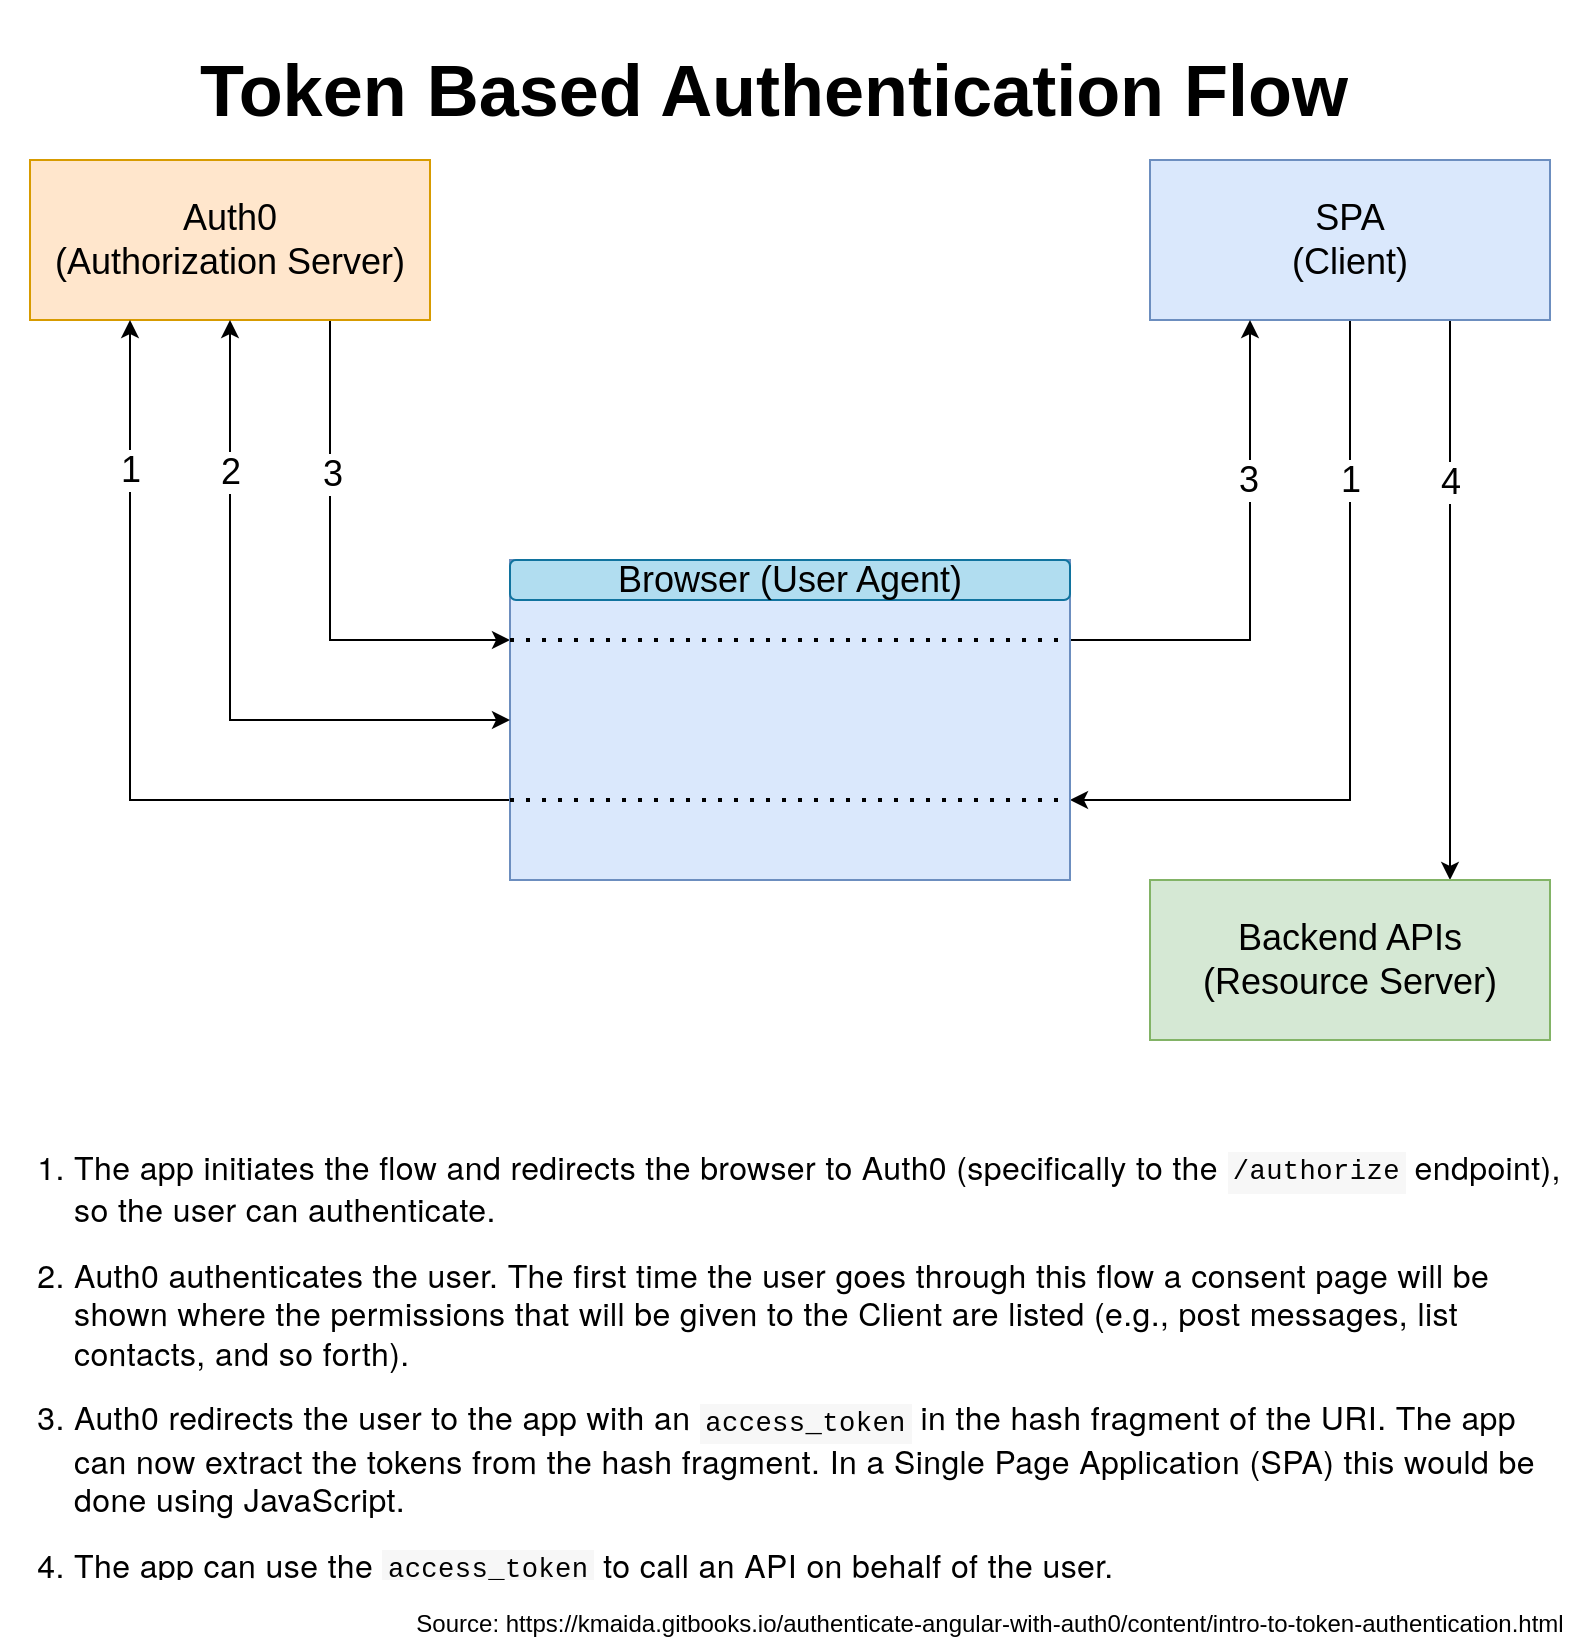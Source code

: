<mxfile version="17.4.0" type="github">
  <diagram id="2D8r_E-0RihEFsOVlYVm" name="Page-1">
    <mxGraphModel dx="1038" dy="588" grid="1" gridSize="10" guides="1" tooltips="1" connect="1" arrows="1" fold="1" page="1" pageScale="1" pageWidth="850" pageHeight="1100" math="0" shadow="0">
      <root>
        <mxCell id="0" />
        <mxCell id="1" parent="0" />
        <mxCell id="E4T6ohRMV8p7hEPFgj1p-32" style="edgeStyle=orthogonalEdgeStyle;rounded=0;orthogonalLoop=1;jettySize=auto;html=1;exitX=0.75;exitY=1;exitDx=0;exitDy=0;entryX=0;entryY=0.25;entryDx=0;entryDy=0;fontSize=20;" edge="1" parent="1" source="E4T6ohRMV8p7hEPFgj1p-5" target="E4T6ohRMV8p7hEPFgj1p-28">
          <mxGeometry relative="1" as="geometry" />
        </mxCell>
        <mxCell id="E4T6ohRMV8p7hEPFgj1p-42" value="3" style="edgeLabel;html=1;align=center;verticalAlign=middle;resizable=0;points=[];fontSize=18;" vertex="1" connectable="0" parent="E4T6ohRMV8p7hEPFgj1p-32">
          <mxGeometry x="-0.188" y="1" relative="1" as="geometry">
            <mxPoint y="-25" as="offset" />
          </mxGeometry>
        </mxCell>
        <mxCell id="E4T6ohRMV8p7hEPFgj1p-5" value="&lt;div style=&quot;font-size: 18px&quot;&gt;&lt;span&gt;&lt;font style=&quot;font-size: 18px&quot;&gt;Auth0&lt;/font&gt;&lt;/span&gt;&lt;/div&gt;&lt;div style=&quot;font-size: 18px&quot;&gt;&lt;span&gt;&lt;font style=&quot;font-size: 18px&quot;&gt;(Authorization Server)&lt;/font&gt;&lt;/span&gt;&lt;/div&gt;" style="rounded=0;whiteSpace=wrap;html=1;fontSize=14;fillColor=#ffe6cc;strokeColor=#d79b00;align=center;" vertex="1" parent="1">
          <mxGeometry x="45" y="80" width="200" height="80" as="geometry" />
        </mxCell>
        <mxCell id="E4T6ohRMV8p7hEPFgj1p-36" style="edgeStyle=orthogonalEdgeStyle;rounded=0;orthogonalLoop=1;jettySize=auto;html=1;exitX=0.5;exitY=1;exitDx=0;exitDy=0;entryX=1;entryY=0.75;entryDx=0;entryDy=0;fontSize=20;" edge="1" parent="1" source="E4T6ohRMV8p7hEPFgj1p-6" target="E4T6ohRMV8p7hEPFgj1p-28">
          <mxGeometry relative="1" as="geometry" />
        </mxCell>
        <mxCell id="E4T6ohRMV8p7hEPFgj1p-39" value="1" style="edgeLabel;html=1;align=center;verticalAlign=middle;resizable=0;points=[];fontSize=18;" vertex="1" connectable="0" parent="E4T6ohRMV8p7hEPFgj1p-36">
          <mxGeometry x="-0.539" y="1" relative="1" as="geometry">
            <mxPoint x="-1" y="-8" as="offset" />
          </mxGeometry>
        </mxCell>
        <mxCell id="E4T6ohRMV8p7hEPFgj1p-37" style="edgeStyle=orthogonalEdgeStyle;rounded=0;orthogonalLoop=1;jettySize=auto;html=1;exitX=0.75;exitY=1;exitDx=0;exitDy=0;entryX=0.75;entryY=0;entryDx=0;entryDy=0;fontSize=20;" edge="1" parent="1" source="E4T6ohRMV8p7hEPFgj1p-6" target="E4T6ohRMV8p7hEPFgj1p-21">
          <mxGeometry relative="1" as="geometry" />
        </mxCell>
        <mxCell id="E4T6ohRMV8p7hEPFgj1p-43" value="4" style="edgeLabel;html=1;align=center;verticalAlign=middle;resizable=0;points=[];fontSize=18;" vertex="1" connectable="0" parent="E4T6ohRMV8p7hEPFgj1p-37">
          <mxGeometry x="-0.39" relative="1" as="geometry">
            <mxPoint y="-5" as="offset" />
          </mxGeometry>
        </mxCell>
        <mxCell id="E4T6ohRMV8p7hEPFgj1p-6" value="&lt;font style=&quot;font-size: 18px&quot;&gt;SPA&lt;br&gt;(Client)&lt;/font&gt;" style="rounded=0;whiteSpace=wrap;html=1;fontSize=14;fillColor=#dae8fc;strokeColor=#6c8ebf;" vertex="1" parent="1">
          <mxGeometry x="605" y="80" width="200" height="80" as="geometry" />
        </mxCell>
        <mxCell id="E4T6ohRMV8p7hEPFgj1p-21" value="&lt;font style=&quot;font-size: 18px&quot;&gt;Backend APIs&lt;br&gt;(Resource Server)&lt;/font&gt;" style="rounded=0;whiteSpace=wrap;html=1;fontSize=14;fillColor=#d5e8d4;strokeColor=#82b366;" vertex="1" parent="1">
          <mxGeometry x="605" y="440" width="200" height="80" as="geometry" />
        </mxCell>
        <mxCell id="E4T6ohRMV8p7hEPFgj1p-31" style="edgeStyle=orthogonalEdgeStyle;rounded=0;orthogonalLoop=1;jettySize=auto;html=1;exitX=1;exitY=0.25;exitDx=0;exitDy=0;entryX=0.25;entryY=1;entryDx=0;entryDy=0;fontSize=20;" edge="1" parent="1" source="E4T6ohRMV8p7hEPFgj1p-28" target="E4T6ohRMV8p7hEPFgj1p-6">
          <mxGeometry relative="1" as="geometry" />
        </mxCell>
        <mxCell id="E4T6ohRMV8p7hEPFgj1p-44" value="3" style="edgeLabel;html=1;align=center;verticalAlign=middle;resizable=0;points=[];fontSize=18;" vertex="1" connectable="0" parent="E4T6ohRMV8p7hEPFgj1p-31">
          <mxGeometry x="0.457" y="1" relative="1" as="geometry">
            <mxPoint y="12" as="offset" />
          </mxGeometry>
        </mxCell>
        <mxCell id="E4T6ohRMV8p7hEPFgj1p-33" style="edgeStyle=orthogonalEdgeStyle;rounded=0;orthogonalLoop=1;jettySize=auto;html=1;exitX=0;exitY=0.75;exitDx=0;exitDy=0;entryX=0.25;entryY=1;entryDx=0;entryDy=0;fontSize=20;" edge="1" parent="1" source="E4T6ohRMV8p7hEPFgj1p-28" target="E4T6ohRMV8p7hEPFgj1p-5">
          <mxGeometry relative="1" as="geometry" />
        </mxCell>
        <mxCell id="E4T6ohRMV8p7hEPFgj1p-40" value="1" style="edgeLabel;html=1;align=center;verticalAlign=middle;resizable=0;points=[];fontSize=18;" vertex="1" connectable="0" parent="E4T6ohRMV8p7hEPFgj1p-33">
          <mxGeometry x="0.618" relative="1" as="geometry">
            <mxPoint y="-7" as="offset" />
          </mxGeometry>
        </mxCell>
        <mxCell id="E4T6ohRMV8p7hEPFgj1p-28" value="" style="rounded=0;whiteSpace=wrap;html=1;fontSize=20;fillColor=#dae8fc;strokeColor=#6c8ebf;" vertex="1" parent="1">
          <mxGeometry x="285" y="280" width="280" height="160" as="geometry" />
        </mxCell>
        <mxCell id="E4T6ohRMV8p7hEPFgj1p-3" value="&lt;font style=&quot;font-size: 18px&quot;&gt;Browser (User Agent)&lt;/font&gt;" style="rounded=1;whiteSpace=wrap;html=1;fillColor=#b1ddf0;strokeColor=#10739e;" vertex="1" parent="1">
          <mxGeometry x="285" y="280" width="280" height="20" as="geometry" />
        </mxCell>
        <mxCell id="E4T6ohRMV8p7hEPFgj1p-29" value="" style="endArrow=none;dashed=1;html=1;dashPattern=1 3;strokeWidth=2;rounded=0;fontSize=20;exitX=0;exitY=0.25;exitDx=0;exitDy=0;entryX=1;entryY=0.25;entryDx=0;entryDy=0;" edge="1" parent="1" source="E4T6ohRMV8p7hEPFgj1p-28" target="E4T6ohRMV8p7hEPFgj1p-28">
          <mxGeometry width="50" height="50" relative="1" as="geometry">
            <mxPoint x="435" y="420" as="sourcePoint" />
            <mxPoint x="485" y="370" as="targetPoint" />
          </mxGeometry>
        </mxCell>
        <mxCell id="E4T6ohRMV8p7hEPFgj1p-30" value="" style="endArrow=none;dashed=1;html=1;dashPattern=1 3;strokeWidth=2;rounded=0;fontSize=20;exitX=0;exitY=0.75;exitDx=0;exitDy=0;entryX=1;entryY=0.75;entryDx=0;entryDy=0;" edge="1" parent="1" source="E4T6ohRMV8p7hEPFgj1p-28" target="E4T6ohRMV8p7hEPFgj1p-28">
          <mxGeometry width="50" height="50" relative="1" as="geometry">
            <mxPoint x="305" y="350" as="sourcePoint" />
            <mxPoint x="575" y="350" as="targetPoint" />
          </mxGeometry>
        </mxCell>
        <mxCell id="E4T6ohRMV8p7hEPFgj1p-34" value="" style="endArrow=classic;startArrow=classic;html=1;rounded=0;fontSize=20;entryX=0.5;entryY=1;entryDx=0;entryDy=0;exitX=0;exitY=0.5;exitDx=0;exitDy=0;" edge="1" parent="1" source="E4T6ohRMV8p7hEPFgj1p-28" target="E4T6ohRMV8p7hEPFgj1p-5">
          <mxGeometry width="50" height="50" relative="1" as="geometry">
            <mxPoint x="195" y="320" as="sourcePoint" />
            <mxPoint x="485" y="370" as="targetPoint" />
            <Array as="points">
              <mxPoint x="145" y="360" />
            </Array>
          </mxGeometry>
        </mxCell>
        <mxCell id="E4T6ohRMV8p7hEPFgj1p-41" value="2" style="edgeLabel;html=1;align=center;verticalAlign=middle;resizable=0;points=[];fontSize=18;" vertex="1" connectable="0" parent="E4T6ohRMV8p7hEPFgj1p-34">
          <mxGeometry x="0.51" relative="1" as="geometry">
            <mxPoint y="-8" as="offset" />
          </mxGeometry>
        </mxCell>
        <mxCell id="E4T6ohRMV8p7hEPFgj1p-38" value="&lt;h1&gt;Token Based Authentication Flow&lt;/h1&gt;" style="text;html=1;strokeColor=none;fillColor=none;spacing=5;spacingTop=-20;whiteSpace=wrap;overflow=hidden;rounded=0;fontSize=18;" vertex="1" parent="1">
          <mxGeometry x="125" y="10" width="600" height="60" as="geometry" />
        </mxCell>
        <mxCell id="E4T6ohRMV8p7hEPFgj1p-45" value="&lt;h1&gt;&lt;ol style=&quot;box-sizing: border-box ; font-size: 16px ; margin: 0px 0px 0.85em ; padding: 0px 0px 0px 2em ; font-family: &amp;#34;helvetica neue&amp;#34; , &amp;#34;helvetica&amp;#34; , &amp;#34;arial&amp;#34; , sans-serif ; font-weight: 400 ; letter-spacing: 0.2px ; background-color: rgb(255 , 255 , 255)&quot;&gt;&lt;li style=&quot;box-sizing: border-box ; font-size: inherit&quot;&gt;&lt;p style=&quot;box-sizing: border-box ; font-size: inherit ; margin-top: 0px ; margin-bottom: 0.85em&quot;&gt;The app initiates the flow and redirects the browser to Auth0 (specifically to the&amp;nbsp;&lt;code style=&quot;box-sizing: border-box ; font-size: 0.85em ; background: 0px 0px rgb(247 , 247 , 247) ; font-family: &amp;#34;consolas&amp;#34; , &amp;#34;liberation mono&amp;#34; , &amp;#34;menlo&amp;#34; , &amp;#34;courier&amp;#34; , monospace ; direction: ltr ; margin: 0px ; padding: 0.2em ; border: none&quot;&gt;/authorize&lt;/code&gt;&lt;span style=&quot;box-sizing: border-box ; background-position: 0px 0px&quot;&gt;&amp;nbsp;endpoint&lt;/span&gt;), so the user can authenticate.&lt;/p&gt;&lt;/li&gt;&lt;li style=&quot;box-sizing: border-box ; font-size: inherit&quot;&gt;&lt;p style=&quot;box-sizing: border-box ; font-size: inherit ; margin-top: 0px ; margin-bottom: 0.85em&quot;&gt;Auth0 authenticates the user. The first time the user goes through this flow a consent page will be shown where the permissions that will be given to the Client are listed (e.g., post messages, list contacts, and so forth).&lt;/p&gt;&lt;/li&gt;&lt;li style=&quot;box-sizing: border-box ; font-size: inherit&quot;&gt;&lt;p style=&quot;box-sizing: border-box ; font-size: inherit ; margin-top: 0px ; margin-bottom: 0.85em&quot;&gt;Auth0 redirects the user to the app with an&amp;nbsp;&lt;code style=&quot;box-sizing: border-box ; font-size: 0.85em ; background: 0px 0px rgb(247 , 247 , 247) ; font-family: &amp;#34;consolas&amp;#34; , &amp;#34;liberation mono&amp;#34; , &amp;#34;menlo&amp;#34; , &amp;#34;courier&amp;#34; , monospace ; direction: ltr ; margin: 0px ; padding: 0.2em ; border: none&quot;&gt;access_token&lt;/code&gt;&amp;nbsp;in the hash fragment of the URI. The app can now extract the tokens from the hash fragment. In a Single Page Application (SPA) this would be done using JavaScript.&lt;/p&gt;&lt;/li&gt;&lt;li style=&quot;box-sizing: border-box ; font-size: inherit&quot;&gt;&lt;p style=&quot;box-sizing: border-box ; font-size: inherit ; margin-top: 0px ; margin-bottom: 0.85em&quot;&gt;The app can use the&amp;nbsp;&lt;code style=&quot;box-sizing: border-box ; font-family: &amp;#34;consolas&amp;#34; , &amp;#34;liberation mono&amp;#34; , &amp;#34;menlo&amp;#34; , &amp;#34;courier&amp;#34; , monospace ; font-size: 0.85em ; direction: ltr ; margin: 0px ; padding: 0.2em ; border: none ; background-color: rgb(247 , 247 , 247)&quot;&gt;access_token&lt;/code&gt;&amp;nbsp;to call an API on behalf of the user.&lt;/p&gt;&lt;/li&gt;&lt;/ol&gt;&lt;/h1&gt;" style="text;html=1;strokeColor=none;fillColor=none;spacing=5;spacingTop=-20;whiteSpace=wrap;overflow=hidden;rounded=0;fontSize=18;" vertex="1" parent="1">
          <mxGeometry x="30" y="560" width="790" height="230" as="geometry" />
        </mxCell>
        <mxCell id="E4T6ohRMV8p7hEPFgj1p-46" value="&lt;font style=&quot;font-size: 12px&quot;&gt;Source:&amp;nbsp;https://kmaida.gitbooks.io/authenticate-angular-with-auth0/content/intro-to-token-authentication.html&lt;/font&gt;" style="text;html=1;strokeColor=none;fillColor=none;align=center;verticalAlign=middle;whiteSpace=wrap;rounded=0;fontSize=18;fontColor=#000000;" vertex="1" parent="1">
          <mxGeometry x="230" y="800" width="590" height="20" as="geometry" />
        </mxCell>
      </root>
    </mxGraphModel>
  </diagram>
</mxfile>
